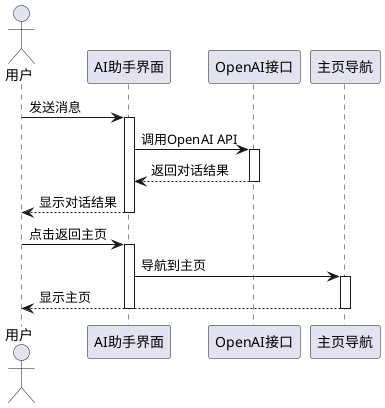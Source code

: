 @startuml
'https://plantuml.com/sequence-diagram

@startuml
actor 用户
participant "AI助手界面" as AIAssistantUI
participant "OpenAI接口" as OpenAI
participant "主页导航" as HomeNavigation

用户 -> AIAssistantUI : 发送消息
activate AIAssistantUI
AIAssistantUI -> OpenAI : 调用OpenAI API
activate OpenAI
OpenAI --> AIAssistantUI : 返回对话结果
deactivate OpenAI
AIAssistantUI --> 用户 : 显示对话结果
deactivate AIAssistantUI

用户 -> AIAssistantUI : 点击返回主页
activate AIAssistantUI
AIAssistantUI -> HomeNavigation : 导航到主页
activate HomeNavigation
HomeNavigation --> 用户 : 显示主页
deactivate HomeNavigation
deactivate AIAssistantUI
@enduml
